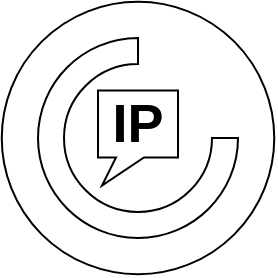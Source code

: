 <mxfile version="12.4.2" type="device" pages="1"><diagram id="cfFSX0S9vKaK5VI_RbhR" name="Page-1"><mxGraphModel dx="1086" dy="807" grid="1" gridSize="10" guides="1" tooltips="1" connect="1" arrows="1" fold="1" page="1" pageScale="1" pageWidth="827" pageHeight="1169" math="0" shadow="0"><root><mxCell id="0"/><mxCell id="1" parent="0"/><mxCell id="I2v7dD0rNT2_TJG67YHf-6" value="" style="ellipse;whiteSpace=wrap;html=1;aspect=fixed;" vertex="1" parent="1"><mxGeometry x="111.88" y="221.88" width="136.25" height="136.25" as="geometry"/></mxCell><mxCell id="I2v7dD0rNT2_TJG67YHf-1" value="" style="verticalLabelPosition=bottom;verticalAlign=top;html=1;shape=mxgraph.basic.partConcEllipse;startAngle=0.25;endAngle=0;arcWidth=0.26;" vertex="1" parent="1"><mxGeometry x="130" y="240" width="100" height="100" as="geometry"/></mxCell><mxCell id="I2v7dD0rNT2_TJG67YHf-2" value="&lt;font style=&quot;font-size: 27px&quot;&gt;&lt;b&gt;IP&lt;/b&gt;&lt;/font&gt;" style="whiteSpace=wrap;html=1;shape=mxgraph.basic.rectCallout;dx=16;dy=14;boundedLbl=1;" vertex="1" parent="1"><mxGeometry x="160" y="266.25" width="40" height="47.5" as="geometry"/></mxCell></root></mxGraphModel></diagram></mxfile>